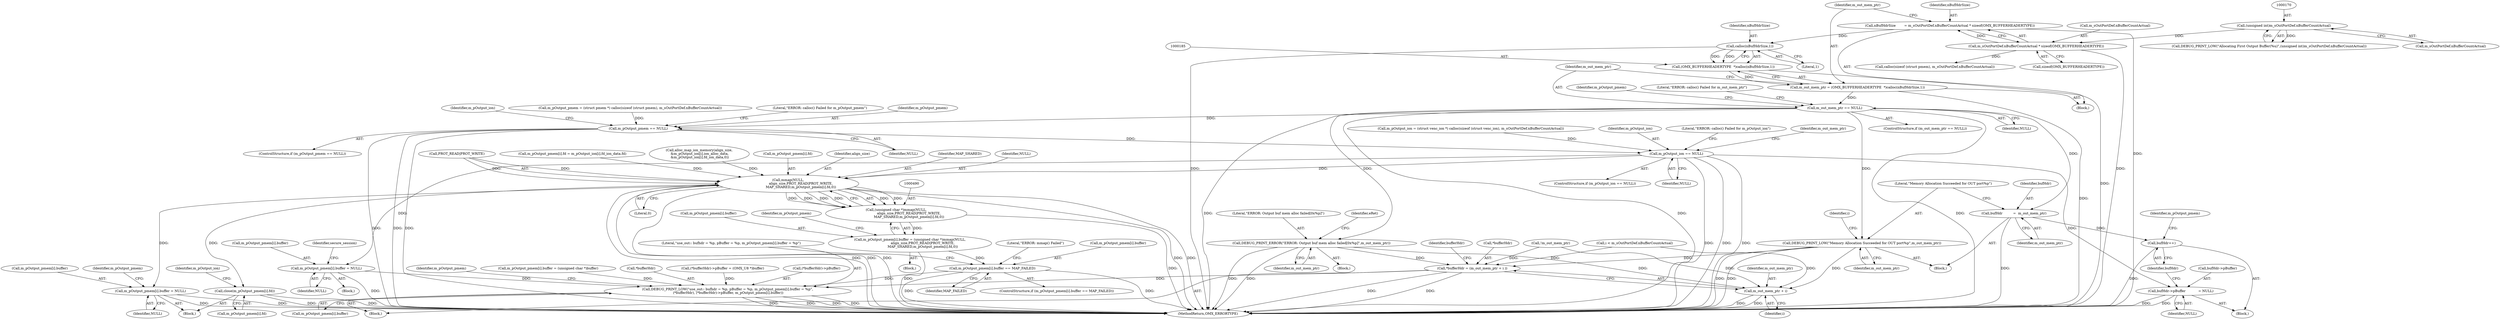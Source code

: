 digraph "0_Android_7558d03e6498e970b761aa44fff6b2c659202d95_2@integer" {
"1000174" [label="(Call,nBufHdrSize        = m_sOutPortDef.nBufferCountActual * sizeof(OMX_BUFFERHEADERTYPE))"];
"1000176" [label="(Call,m_sOutPortDef.nBufferCountActual * sizeof(OMX_BUFFERHEADERTYPE))"];
"1000169" [label="(Call,(unsigned int)m_sOutPortDef.nBufferCountActual)"];
"1000186" [label="(Call,calloc(nBufHdrSize,1))"];
"1000184" [label="(Call,(OMX_BUFFERHEADERTYPE  *)calloc(nBufHdrSize,1))"];
"1000182" [label="(Call,m_out_mem_ptr = (OMX_BUFFERHEADERTYPE  *)calloc(nBufHdrSize,1))"];
"1000190" [label="(Call,m_out_mem_ptr == NULL)"];
"1000209" [label="(Call,m_pOutput_pmem == NULL)"];
"1000228" [label="(Call,m_pOutput_ion == NULL)"];
"1000290" [label="(Call,bufHdr->pBuffer            = NULL)"];
"1000472" [label="(Call,m_pOutput_pmem[i].buffer = NULL)"];
"1000609" [label="(Call,DEBUG_PRINT_LOW(\"use_out:: bufhdr = %p, pBuffer = %p, m_pOutput_pmem[i].buffer = %p\",\n (*bufferHdr), (*bufferHdr)->pBuffer, m_pOutput_pmem[i].buffer))"];
"1000491" [label="(Call,mmap(NULL,\n                        align_size,PROT_READ|PROT_WRITE,\n                        MAP_SHARED,m_pOutput_pmem[i].fd,0))"];
"1000489" [label="(Call,(unsigned char *)mmap(NULL,\n                        align_size,PROT_READ|PROT_WRITE,\n                        MAP_SHARED,m_pOutput_pmem[i].fd,0))"];
"1000483" [label="(Call,m_pOutput_pmem[i].buffer = (unsigned char *)mmap(NULL,\n                        align_size,PROT_READ|PROT_WRITE,\n                        MAP_SHARED,m_pOutput_pmem[i].fd,0))"];
"1000505" [label="(Call,m_pOutput_pmem[i].buffer == MAP_FAILED)"];
"1000515" [label="(Call,m_pOutput_pmem[i].buffer = NULL)"];
"1000522" [label="(Call,close(m_pOutput_pmem[i].fd))"];
"1000239" [label="(Call,bufHdr          =  m_out_mem_ptr)"];
"1000295" [label="(Call,bufHdr++)"];
"1000242" [label="(Call,DEBUG_PRINT_LOW(\"Memory Allocation Succeeded for OUT port%p\",m_out_mem_ptr))"];
"1000371" [label="(Call,*bufferHdr = (m_out_mem_ptr + i ))"];
"1000374" [label="(Call,m_out_mem_ptr + i)"];
"1000334" [label="(Call,DEBUG_PRINT_ERROR(\"ERROR: Output buf mem alloc failed[0x%p]\",m_out_mem_ptr))"];
"1000611" [label="(Call,*bufferHdr)"];
"1000191" [label="(Identifier,m_out_mem_ptr)"];
"1000478" [label="(Identifier,NULL)"];
"1000371" [label="(Call,*bufferHdr = (m_out_mem_ptr + i ))"];
"1000482" [label="(Block,)"];
"1000484" [label="(Call,m_pOutput_pmem[i].buffer)"];
"1000176" [label="(Call,m_sOutPortDef.nBufferCountActual * sizeof(OMX_BUFFERHEADERTYPE))"];
"1000199" [label="(Identifier,m_pOutput_pmem)"];
"1000498" [label="(Call,m_pOutput_pmem[i].fd)"];
"1000394" [label="(Block,)"];
"1000192" [label="(Identifier,NULL)"];
"1000229" [label="(Identifier,m_pOutput_ion)"];
"1000291" [label="(Call,bufHdr->pBuffer)"];
"1000473" [label="(Call,m_pOutput_pmem[i].buffer)"];
"1000377" [label="(Call,(*bufferHdr)->pBuffer = (OMX_U8 *)buffer)"];
"1000514" [label="(Literal,\"ERROR: mmap() Failed\")"];
"1000504" [label="(ControlStructure,if (m_pOutput_pmem[i].buffer == MAP_FAILED))"];
"1000239" [label="(Call,bufHdr          =  m_out_mem_ptr)"];
"1000230" [label="(Identifier,NULL)"];
"1000186" [label="(Call,calloc(nBufHdrSize,1))"];
"1000183" [label="(Identifier,m_out_mem_ptr)"];
"1000512" [label="(Block,)"];
"1000508" [label="(Identifier,m_pOutput_pmem)"];
"1000380" [label="(Identifier,bufferHdr)"];
"1000228" [label="(Call,m_pOutput_ion == NULL)"];
"1000515" [label="(Call,m_pOutput_pmem[i].buffer = NULL)"];
"1000493" [label="(Identifier,align_size)"];
"1000522" [label="(Call,close(m_pOutput_pmem[i].fd))"];
"1000531" [label="(Identifier,m_pOutput_ion)"];
"1000613" [label="(Call,(*bufferHdr)->pBuffer)"];
"1000497" [label="(Identifier,MAP_SHARED)"];
"1000300" [label="(Identifier,m_pOutput_pmem)"];
"1000627" [label="(Identifier,m_pOutput_pmem)"];
"1000374" [label="(Call,m_out_mem_ptr + i)"];
"1000243" [label="(Literal,\"Memory Allocation Succeeded for OUT port%p\")"];
"1000294" [label="(Identifier,NULL)"];
"1000177" [label="(Call,m_sOutPortDef.nBufferCountActual)"];
"1000376" [label="(Identifier,i)"];
"1000211" [label="(Identifier,NULL)"];
"1000167" [label="(Call,DEBUG_PRINT_LOW(\"Allocating First Output Buffer(%u)\",(unsigned int)m_sOutPortDef.nBufferCountActual))"];
"1000290" [label="(Call,bufHdr->pBuffer            = NULL)"];
"1000174" [label="(Call,nBufHdrSize        = m_sOutPortDef.nBufferCountActual * sizeof(OMX_BUFFERHEADERTYPE))"];
"1000617" [label="(Call,m_pOutput_pmem[i].buffer)"];
"1000523" [label="(Call,m_pOutput_pmem[i].fd)"];
"1000503" [label="(Literal,0)"];
"1000184" [label="(Call,(OMX_BUFFERHEADERTYPE  *)calloc(nBufHdrSize,1))"];
"1000190" [label="(Call,m_out_mem_ptr == NULL)"];
"1000182" [label="(Call,m_out_mem_ptr = (OMX_BUFFERHEADERTYPE  *)calloc(nBufHdrSize,1))"];
"1000233" [label="(Literal,\"ERROR: calloc() Failed for m_pOutput_ion\")"];
"1000375" [label="(Identifier,m_out_mem_ptr)"];
"1000244" [label="(Identifier,m_out_mem_ptr)"];
"1000237" [label="(Identifier,m_out_mem_ptr)"];
"1000483" [label="(Call,m_pOutput_pmem[i].buffer = (unsigned char *)mmap(NULL,\n                        align_size,PROT_READ|PROT_WRITE,\n                        MAP_SHARED,m_pOutput_pmem[i].fd,0))"];
"1000333" [label="(Block,)"];
"1000217" [label="(Call,m_pOutput_ion = (struct venc_ion *) calloc(sizeof (struct venc_ion), m_sOutPortDef.nBufferCountActual))"];
"1000240" [label="(Identifier,bufHdr)"];
"1000157" [label="(Call,!m_out_mem_ptr)"];
"1000589" [label="(Call,m_pOutput_pmem[i].buffer = (unsigned char *)buffer)"];
"1000492" [label="(Identifier,NULL)"];
"1000494" [label="(Call,PROT_READ|PROT_WRITE)"];
"1000370" [label="(Block,)"];
"1000295" [label="(Call,bufHdr++)"];
"1000651" [label="(MethodReturn,OMX_ERRORTYPE)"];
"1000187" [label="(Identifier,nBufHdrSize)"];
"1000481" [label="(Identifier,secure_session)"];
"1000609" [label="(Call,DEBUG_PRINT_LOW(\"use_out:: bufhdr = %p, pBuffer = %p, m_pOutput_pmem[i].buffer = %p\",\n (*bufferHdr), (*bufferHdr)->pBuffer, m_pOutput_pmem[i].buffer))"];
"1000169" [label="(Call,(unsigned int)m_sOutPortDef.nBufferCountActual)"];
"1000189" [label="(ControlStructure,if (m_out_mem_ptr == NULL))"];
"1000247" [label="(Identifier,i)"];
"1000209" [label="(Call,m_pOutput_pmem == NULL)"];
"1000256" [label="(Block,)"];
"1000296" [label="(Identifier,bufHdr)"];
"1000188" [label="(Literal,1)"];
"1000338" [label="(Identifier,eRet)"];
"1000472" [label="(Call,m_pOutput_pmem[i].buffer = NULL)"];
"1000159" [label="(Block,)"];
"1000443" [label="(Call,m_pOutput_pmem[i].fd = m_pOutput_ion[i].fd_ion_data.fd)"];
"1000195" [label="(Literal,\"ERROR: calloc() Failed for m_out_mem_ptr\")"];
"1000218" [label="(Identifier,m_pOutput_ion)"];
"1000180" [label="(Call,sizeof(OMX_BUFFERHEADERTYPE))"];
"1000202" [label="(Call,calloc(sizeof (struct pmem), m_sOutPortDef.nBufferCountActual))"];
"1000198" [label="(Call,m_pOutput_pmem = (struct pmem *) calloc(sizeof (struct pmem), m_sOutPortDef.nBufferCountActual))"];
"1000491" [label="(Call,mmap(NULL,\n                        align_size,PROT_READ|PROT_WRITE,\n                        MAP_SHARED,m_pOutput_pmem[i].fd,0))"];
"1000175" [label="(Identifier,nBufHdrSize)"];
"1000365" [label="(Call,i < m_sOutPortDef.nBufferCountActual)"];
"1000415" [label="(Call,alloc_map_ion_memory(align_size,\n &m_pOutput_ion[i].ion_alloc_data,\n &m_pOutput_ion[i].fd_ion_data,0))"];
"1000214" [label="(Literal,\"ERROR: calloc() Failed for m_pOutput_pmem\")"];
"1000506" [label="(Call,m_pOutput_pmem[i].buffer)"];
"1000334" [label="(Call,DEBUG_PRINT_ERROR(\"ERROR: Output buf mem alloc failed[0x%p]\",m_out_mem_ptr))"];
"1000525" [label="(Identifier,m_pOutput_pmem)"];
"1000516" [label="(Call,m_pOutput_pmem[i].buffer)"];
"1000242" [label="(Call,DEBUG_PRINT_LOW(\"Memory Allocation Succeeded for OUT port%p\",m_out_mem_ptr))"];
"1000489" [label="(Call,(unsigned char *)mmap(NULL,\n                        align_size,PROT_READ|PROT_WRITE,\n                        MAP_SHARED,m_pOutput_pmem[i].fd,0))"];
"1000511" [label="(Identifier,MAP_FAILED)"];
"1000210" [label="(Identifier,m_pOutput_pmem)"];
"1000372" [label="(Call,*bufferHdr)"];
"1000241" [label="(Identifier,m_out_mem_ptr)"];
"1000208" [label="(ControlStructure,if (m_pOutput_pmem == NULL))"];
"1000238" [label="(Block,)"];
"1000227" [label="(ControlStructure,if (m_pOutput_ion == NULL))"];
"1000335" [label="(Literal,\"ERROR: Output buf mem alloc failed[0x%p]\")"];
"1000505" [label="(Call,m_pOutput_pmem[i].buffer == MAP_FAILED)"];
"1000336" [label="(Identifier,m_out_mem_ptr)"];
"1000521" [label="(Identifier,NULL)"];
"1000171" [label="(Call,m_sOutPortDef.nBufferCountActual)"];
"1000610" [label="(Literal,\"use_out:: bufhdr = %p, pBuffer = %p, m_pOutput_pmem[i].buffer = %p\")"];
"1000174" -> "1000159"  [label="AST: "];
"1000174" -> "1000176"  [label="CFG: "];
"1000175" -> "1000174"  [label="AST: "];
"1000176" -> "1000174"  [label="AST: "];
"1000183" -> "1000174"  [label="CFG: "];
"1000174" -> "1000651"  [label="DDG: "];
"1000176" -> "1000174"  [label="DDG: "];
"1000174" -> "1000186"  [label="DDG: "];
"1000176" -> "1000180"  [label="CFG: "];
"1000177" -> "1000176"  [label="AST: "];
"1000180" -> "1000176"  [label="AST: "];
"1000176" -> "1000651"  [label="DDG: "];
"1000169" -> "1000176"  [label="DDG: "];
"1000176" -> "1000202"  [label="DDG: "];
"1000169" -> "1000167"  [label="AST: "];
"1000169" -> "1000171"  [label="CFG: "];
"1000170" -> "1000169"  [label="AST: "];
"1000171" -> "1000169"  [label="AST: "];
"1000167" -> "1000169"  [label="CFG: "];
"1000169" -> "1000167"  [label="DDG: "];
"1000186" -> "1000184"  [label="AST: "];
"1000186" -> "1000188"  [label="CFG: "];
"1000187" -> "1000186"  [label="AST: "];
"1000188" -> "1000186"  [label="AST: "];
"1000184" -> "1000186"  [label="CFG: "];
"1000186" -> "1000651"  [label="DDG: "];
"1000186" -> "1000184"  [label="DDG: "];
"1000186" -> "1000184"  [label="DDG: "];
"1000184" -> "1000182"  [label="AST: "];
"1000185" -> "1000184"  [label="AST: "];
"1000182" -> "1000184"  [label="CFG: "];
"1000184" -> "1000651"  [label="DDG: "];
"1000184" -> "1000182"  [label="DDG: "];
"1000182" -> "1000159"  [label="AST: "];
"1000183" -> "1000182"  [label="AST: "];
"1000191" -> "1000182"  [label="CFG: "];
"1000182" -> "1000651"  [label="DDG: "];
"1000182" -> "1000190"  [label="DDG: "];
"1000190" -> "1000189"  [label="AST: "];
"1000190" -> "1000192"  [label="CFG: "];
"1000191" -> "1000190"  [label="AST: "];
"1000192" -> "1000190"  [label="AST: "];
"1000195" -> "1000190"  [label="CFG: "];
"1000199" -> "1000190"  [label="CFG: "];
"1000190" -> "1000651"  [label="DDG: "];
"1000190" -> "1000651"  [label="DDG: "];
"1000190" -> "1000651"  [label="DDG: "];
"1000190" -> "1000209"  [label="DDG: "];
"1000190" -> "1000239"  [label="DDG: "];
"1000190" -> "1000242"  [label="DDG: "];
"1000190" -> "1000334"  [label="DDG: "];
"1000209" -> "1000208"  [label="AST: "];
"1000209" -> "1000211"  [label="CFG: "];
"1000210" -> "1000209"  [label="AST: "];
"1000211" -> "1000209"  [label="AST: "];
"1000214" -> "1000209"  [label="CFG: "];
"1000218" -> "1000209"  [label="CFG: "];
"1000209" -> "1000651"  [label="DDG: "];
"1000209" -> "1000651"  [label="DDG: "];
"1000209" -> "1000651"  [label="DDG: "];
"1000198" -> "1000209"  [label="DDG: "];
"1000209" -> "1000228"  [label="DDG: "];
"1000228" -> "1000227"  [label="AST: "];
"1000228" -> "1000230"  [label="CFG: "];
"1000229" -> "1000228"  [label="AST: "];
"1000230" -> "1000228"  [label="AST: "];
"1000233" -> "1000228"  [label="CFG: "];
"1000237" -> "1000228"  [label="CFG: "];
"1000228" -> "1000651"  [label="DDG: "];
"1000228" -> "1000651"  [label="DDG: "];
"1000228" -> "1000651"  [label="DDG: "];
"1000217" -> "1000228"  [label="DDG: "];
"1000228" -> "1000290"  [label="DDG: "];
"1000228" -> "1000472"  [label="DDG: "];
"1000228" -> "1000491"  [label="DDG: "];
"1000290" -> "1000256"  [label="AST: "];
"1000290" -> "1000294"  [label="CFG: "];
"1000291" -> "1000290"  [label="AST: "];
"1000294" -> "1000290"  [label="AST: "];
"1000296" -> "1000290"  [label="CFG: "];
"1000290" -> "1000651"  [label="DDG: "];
"1000290" -> "1000651"  [label="DDG: "];
"1000472" -> "1000394"  [label="AST: "];
"1000472" -> "1000478"  [label="CFG: "];
"1000473" -> "1000472"  [label="AST: "];
"1000478" -> "1000472"  [label="AST: "];
"1000481" -> "1000472"  [label="CFG: "];
"1000472" -> "1000651"  [label="DDG: "];
"1000472" -> "1000609"  [label="DDG: "];
"1000609" -> "1000370"  [label="AST: "];
"1000609" -> "1000617"  [label="CFG: "];
"1000610" -> "1000609"  [label="AST: "];
"1000611" -> "1000609"  [label="AST: "];
"1000613" -> "1000609"  [label="AST: "];
"1000617" -> "1000609"  [label="AST: "];
"1000627" -> "1000609"  [label="CFG: "];
"1000609" -> "1000651"  [label="DDG: "];
"1000609" -> "1000651"  [label="DDG: "];
"1000609" -> "1000651"  [label="DDG: "];
"1000609" -> "1000651"  [label="DDG: "];
"1000371" -> "1000609"  [label="DDG: "];
"1000377" -> "1000609"  [label="DDG: "];
"1000505" -> "1000609"  [label="DDG: "];
"1000589" -> "1000609"  [label="DDG: "];
"1000491" -> "1000489"  [label="AST: "];
"1000491" -> "1000503"  [label="CFG: "];
"1000492" -> "1000491"  [label="AST: "];
"1000493" -> "1000491"  [label="AST: "];
"1000494" -> "1000491"  [label="AST: "];
"1000497" -> "1000491"  [label="AST: "];
"1000498" -> "1000491"  [label="AST: "];
"1000503" -> "1000491"  [label="AST: "];
"1000489" -> "1000491"  [label="CFG: "];
"1000491" -> "1000651"  [label="DDG: "];
"1000491" -> "1000651"  [label="DDG: "];
"1000491" -> "1000651"  [label="DDG: "];
"1000491" -> "1000651"  [label="DDG: "];
"1000491" -> "1000651"  [label="DDG: "];
"1000491" -> "1000489"  [label="DDG: "];
"1000491" -> "1000489"  [label="DDG: "];
"1000491" -> "1000489"  [label="DDG: "];
"1000491" -> "1000489"  [label="DDG: "];
"1000491" -> "1000489"  [label="DDG: "];
"1000491" -> "1000489"  [label="DDG: "];
"1000415" -> "1000491"  [label="DDG: "];
"1000494" -> "1000491"  [label="DDG: "];
"1000494" -> "1000491"  [label="DDG: "];
"1000443" -> "1000491"  [label="DDG: "];
"1000491" -> "1000515"  [label="DDG: "];
"1000491" -> "1000522"  [label="DDG: "];
"1000489" -> "1000483"  [label="AST: "];
"1000490" -> "1000489"  [label="AST: "];
"1000483" -> "1000489"  [label="CFG: "];
"1000489" -> "1000651"  [label="DDG: "];
"1000489" -> "1000483"  [label="DDG: "];
"1000483" -> "1000482"  [label="AST: "];
"1000484" -> "1000483"  [label="AST: "];
"1000508" -> "1000483"  [label="CFG: "];
"1000483" -> "1000651"  [label="DDG: "];
"1000483" -> "1000505"  [label="DDG: "];
"1000505" -> "1000504"  [label="AST: "];
"1000505" -> "1000511"  [label="CFG: "];
"1000506" -> "1000505"  [label="AST: "];
"1000511" -> "1000505"  [label="AST: "];
"1000514" -> "1000505"  [label="CFG: "];
"1000610" -> "1000505"  [label="CFG: "];
"1000505" -> "1000651"  [label="DDG: "];
"1000505" -> "1000651"  [label="DDG: "];
"1000515" -> "1000512"  [label="AST: "];
"1000515" -> "1000521"  [label="CFG: "];
"1000516" -> "1000515"  [label="AST: "];
"1000521" -> "1000515"  [label="AST: "];
"1000525" -> "1000515"  [label="CFG: "];
"1000515" -> "1000651"  [label="DDG: "];
"1000515" -> "1000651"  [label="DDG: "];
"1000522" -> "1000512"  [label="AST: "];
"1000522" -> "1000523"  [label="CFG: "];
"1000523" -> "1000522"  [label="AST: "];
"1000531" -> "1000522"  [label="CFG: "];
"1000522" -> "1000651"  [label="DDG: "];
"1000522" -> "1000651"  [label="DDG: "];
"1000239" -> "1000238"  [label="AST: "];
"1000239" -> "1000241"  [label="CFG: "];
"1000240" -> "1000239"  [label="AST: "];
"1000241" -> "1000239"  [label="AST: "];
"1000243" -> "1000239"  [label="CFG: "];
"1000239" -> "1000651"  [label="DDG: "];
"1000239" -> "1000295"  [label="DDG: "];
"1000295" -> "1000256"  [label="AST: "];
"1000295" -> "1000296"  [label="CFG: "];
"1000296" -> "1000295"  [label="AST: "];
"1000300" -> "1000295"  [label="CFG: "];
"1000295" -> "1000651"  [label="DDG: "];
"1000242" -> "1000238"  [label="AST: "];
"1000242" -> "1000244"  [label="CFG: "];
"1000243" -> "1000242"  [label="AST: "];
"1000244" -> "1000242"  [label="AST: "];
"1000247" -> "1000242"  [label="CFG: "];
"1000242" -> "1000651"  [label="DDG: "];
"1000242" -> "1000651"  [label="DDG: "];
"1000242" -> "1000371"  [label="DDG: "];
"1000242" -> "1000374"  [label="DDG: "];
"1000371" -> "1000370"  [label="AST: "];
"1000371" -> "1000374"  [label="CFG: "];
"1000372" -> "1000371"  [label="AST: "];
"1000374" -> "1000371"  [label="AST: "];
"1000380" -> "1000371"  [label="CFG: "];
"1000371" -> "1000651"  [label="DDG: "];
"1000371" -> "1000651"  [label="DDG: "];
"1000334" -> "1000371"  [label="DDG: "];
"1000157" -> "1000371"  [label="DDG: "];
"1000365" -> "1000371"  [label="DDG: "];
"1000374" -> "1000376"  [label="CFG: "];
"1000375" -> "1000374"  [label="AST: "];
"1000376" -> "1000374"  [label="AST: "];
"1000374" -> "1000651"  [label="DDG: "];
"1000374" -> "1000651"  [label="DDG: "];
"1000334" -> "1000374"  [label="DDG: "];
"1000157" -> "1000374"  [label="DDG: "];
"1000365" -> "1000374"  [label="DDG: "];
"1000334" -> "1000333"  [label="AST: "];
"1000334" -> "1000336"  [label="CFG: "];
"1000335" -> "1000334"  [label="AST: "];
"1000336" -> "1000334"  [label="AST: "];
"1000338" -> "1000334"  [label="CFG: "];
"1000334" -> "1000651"  [label="DDG: "];
"1000334" -> "1000651"  [label="DDG: "];
}
